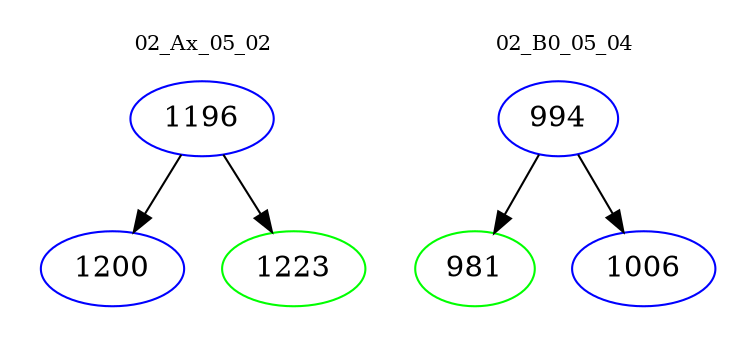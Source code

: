 digraph{
subgraph cluster_0 {
color = white
label = "02_Ax_05_02";
fontsize=10;
T0_1196 [label="1196", color="blue"]
T0_1196 -> T0_1200 [color="black"]
T0_1200 [label="1200", color="blue"]
T0_1196 -> T0_1223 [color="black"]
T0_1223 [label="1223", color="green"]
}
subgraph cluster_1 {
color = white
label = "02_B0_05_04";
fontsize=10;
T1_994 [label="994", color="blue"]
T1_994 -> T1_981 [color="black"]
T1_981 [label="981", color="green"]
T1_994 -> T1_1006 [color="black"]
T1_1006 [label="1006", color="blue"]
}
}
